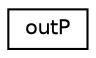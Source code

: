 digraph "Graphical Class Hierarchy"
{
 // LATEX_PDF_SIZE
  edge [fontname="Helvetica",fontsize="10",labelfontname="Helvetica",labelfontsize="10"];
  node [fontname="Helvetica",fontsize="10",shape=record];
  rankdir="LR";
  Node0 [label="outP",height=0.2,width=0.4,color="black", fillcolor="white", style="filled",URL="$structoutP.html",tooltip=" "];
}
